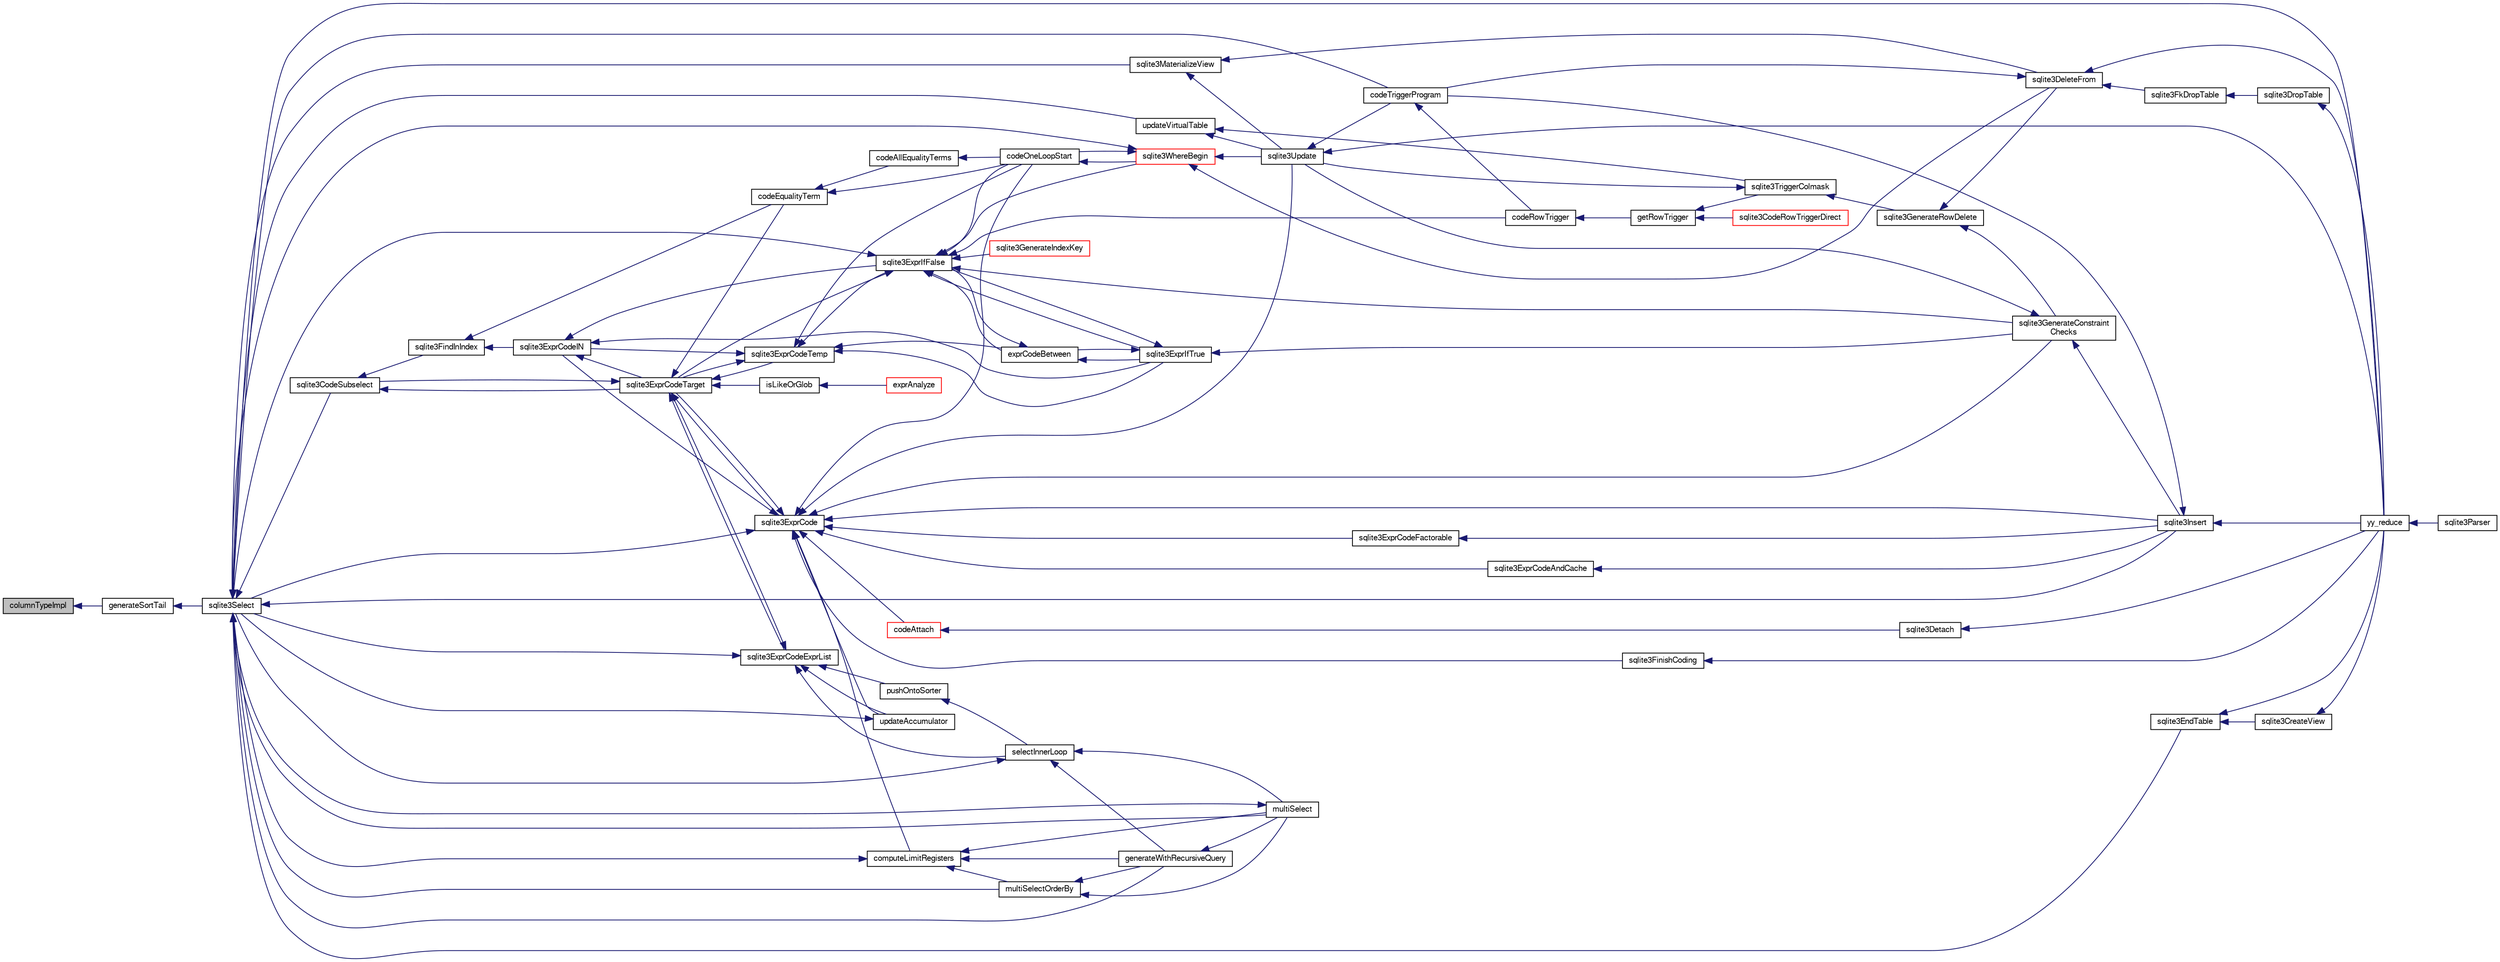 digraph "columnTypeImpl"
{
  edge [fontname="FreeSans",fontsize="10",labelfontname="FreeSans",labelfontsize="10"];
  node [fontname="FreeSans",fontsize="10",shape=record];
  rankdir="LR";
  Node60073 [label="columnTypeImpl",height=0.2,width=0.4,color="black", fillcolor="grey75", style="filled", fontcolor="black"];
  Node60073 -> Node60074 [dir="back",color="midnightblue",fontsize="10",style="solid",fontname="FreeSans"];
  Node60074 [label="generateSortTail",height=0.2,width=0.4,color="black", fillcolor="white", style="filled",URL="$sqlite3_8c.html#a765aecda0868f07068f466b0ad2a103e"];
  Node60074 -> Node60075 [dir="back",color="midnightblue",fontsize="10",style="solid",fontname="FreeSans"];
  Node60075 [label="sqlite3Select",height=0.2,width=0.4,color="black", fillcolor="white", style="filled",URL="$sqlite3_8c.html#a2465ee8c956209ba4b272477b7c21a45"];
  Node60075 -> Node60076 [dir="back",color="midnightblue",fontsize="10",style="solid",fontname="FreeSans"];
  Node60076 [label="sqlite3CodeSubselect",height=0.2,width=0.4,color="black", fillcolor="white", style="filled",URL="$sqlite3_8c.html#aa69b46d2204a1d1b110107a1be12ee0c"];
  Node60076 -> Node60077 [dir="back",color="midnightblue",fontsize="10",style="solid",fontname="FreeSans"];
  Node60077 [label="sqlite3FindInIndex",height=0.2,width=0.4,color="black", fillcolor="white", style="filled",URL="$sqlite3_8c.html#af7d8c56ab0231f44bb5f87b3fafeffb2"];
  Node60077 -> Node60078 [dir="back",color="midnightblue",fontsize="10",style="solid",fontname="FreeSans"];
  Node60078 [label="sqlite3ExprCodeIN",height=0.2,width=0.4,color="black", fillcolor="white", style="filled",URL="$sqlite3_8c.html#ad9cf4f5b5ffb90c24a4a0900c8626193"];
  Node60078 -> Node60079 [dir="back",color="midnightblue",fontsize="10",style="solid",fontname="FreeSans"];
  Node60079 [label="sqlite3ExprCodeTarget",height=0.2,width=0.4,color="black", fillcolor="white", style="filled",URL="$sqlite3_8c.html#a4f308397a0a3ed299ed31aaa1ae2a293"];
  Node60079 -> Node60076 [dir="back",color="midnightblue",fontsize="10",style="solid",fontname="FreeSans"];
  Node60079 -> Node60080 [dir="back",color="midnightblue",fontsize="10",style="solid",fontname="FreeSans"];
  Node60080 [label="sqlite3ExprCodeTemp",height=0.2,width=0.4,color="black", fillcolor="white", style="filled",URL="$sqlite3_8c.html#a3bc5c1ccb3c5851847e2aeb4a84ae1fc"];
  Node60080 -> Node60078 [dir="back",color="midnightblue",fontsize="10",style="solid",fontname="FreeSans"];
  Node60080 -> Node60079 [dir="back",color="midnightblue",fontsize="10",style="solid",fontname="FreeSans"];
  Node60080 -> Node60081 [dir="back",color="midnightblue",fontsize="10",style="solid",fontname="FreeSans"];
  Node60081 [label="exprCodeBetween",height=0.2,width=0.4,color="black", fillcolor="white", style="filled",URL="$sqlite3_8c.html#abd053493214542bca8f406f42145d173"];
  Node60081 -> Node60082 [dir="back",color="midnightblue",fontsize="10",style="solid",fontname="FreeSans"];
  Node60082 [label="sqlite3ExprIfTrue",height=0.2,width=0.4,color="black", fillcolor="white", style="filled",URL="$sqlite3_8c.html#ad93a55237c23e1b743ab1f59df1a1444"];
  Node60082 -> Node60081 [dir="back",color="midnightblue",fontsize="10",style="solid",fontname="FreeSans"];
  Node60082 -> Node60083 [dir="back",color="midnightblue",fontsize="10",style="solid",fontname="FreeSans"];
  Node60083 [label="sqlite3ExprIfFalse",height=0.2,width=0.4,color="black", fillcolor="white", style="filled",URL="$sqlite3_8c.html#af97ecccb5d56e321e118414b08f65b71"];
  Node60083 -> Node60079 [dir="back",color="midnightblue",fontsize="10",style="solid",fontname="FreeSans"];
  Node60083 -> Node60081 [dir="back",color="midnightblue",fontsize="10",style="solid",fontname="FreeSans"];
  Node60083 -> Node60082 [dir="back",color="midnightblue",fontsize="10",style="solid",fontname="FreeSans"];
  Node60083 -> Node60084 [dir="back",color="midnightblue",fontsize="10",style="solid",fontname="FreeSans"];
  Node60084 [label="sqlite3GenerateIndexKey",height=0.2,width=0.4,color="red", fillcolor="white", style="filled",URL="$sqlite3_8c.html#ab85ac93d5c5e6760f45f07897be7f272"];
  Node60083 -> Node60110 [dir="back",color="midnightblue",fontsize="10",style="solid",fontname="FreeSans"];
  Node60110 [label="sqlite3GenerateConstraint\lChecks",height=0.2,width=0.4,color="black", fillcolor="white", style="filled",URL="$sqlite3_8c.html#aef639c1e6a0c0a67ca6e7690ad931bd2"];
  Node60110 -> Node60108 [dir="back",color="midnightblue",fontsize="10",style="solid",fontname="FreeSans"];
  Node60108 [label="sqlite3Insert",height=0.2,width=0.4,color="black", fillcolor="white", style="filled",URL="$sqlite3_8c.html#a5b17c9c2000bae6bdff8e6be48d7dc2b"];
  Node60108 -> Node60101 [dir="back",color="midnightblue",fontsize="10",style="solid",fontname="FreeSans"];
  Node60101 [label="codeTriggerProgram",height=0.2,width=0.4,color="black", fillcolor="white", style="filled",URL="$sqlite3_8c.html#a120801f59d9281d201d2ff4b2606836e"];
  Node60101 -> Node60102 [dir="back",color="midnightblue",fontsize="10",style="solid",fontname="FreeSans"];
  Node60102 [label="codeRowTrigger",height=0.2,width=0.4,color="black", fillcolor="white", style="filled",URL="$sqlite3_8c.html#a463cea5aaaf388b560b206570a0022fc"];
  Node60102 -> Node60103 [dir="back",color="midnightblue",fontsize="10",style="solid",fontname="FreeSans"];
  Node60103 [label="getRowTrigger",height=0.2,width=0.4,color="black", fillcolor="white", style="filled",URL="$sqlite3_8c.html#a69626ef20b540d1a2b19cf56f3f45689"];
  Node60103 -> Node60104 [dir="back",color="midnightblue",fontsize="10",style="solid",fontname="FreeSans"];
  Node60104 [label="sqlite3CodeRowTriggerDirect",height=0.2,width=0.4,color="red", fillcolor="white", style="filled",URL="$sqlite3_8c.html#ad92829f9001bcf89a0299dad5a48acd4"];
  Node60103 -> Node60109 [dir="back",color="midnightblue",fontsize="10",style="solid",fontname="FreeSans"];
  Node60109 [label="sqlite3TriggerColmask",height=0.2,width=0.4,color="black", fillcolor="white", style="filled",URL="$sqlite3_8c.html#acace8e99e37ae5e84ea03c65e820c540"];
  Node60109 -> Node60097 [dir="back",color="midnightblue",fontsize="10",style="solid",fontname="FreeSans"];
  Node60097 [label="sqlite3GenerateRowDelete",height=0.2,width=0.4,color="black", fillcolor="white", style="filled",URL="$sqlite3_8c.html#a2c76cbf3027fc18fdbb8cb4cd96b77d9"];
  Node60097 -> Node60098 [dir="back",color="midnightblue",fontsize="10",style="solid",fontname="FreeSans"];
  Node60098 [label="sqlite3DeleteFrom",height=0.2,width=0.4,color="black", fillcolor="white", style="filled",URL="$sqlite3_8c.html#ab9b4b45349188b49eabb23f94608a091"];
  Node60098 -> Node60099 [dir="back",color="midnightblue",fontsize="10",style="solid",fontname="FreeSans"];
  Node60099 [label="sqlite3FkDropTable",height=0.2,width=0.4,color="black", fillcolor="white", style="filled",URL="$sqlite3_8c.html#a1218c6fc74e89152ceaa4760e82f5ef9"];
  Node60099 -> Node60100 [dir="back",color="midnightblue",fontsize="10",style="solid",fontname="FreeSans"];
  Node60100 [label="sqlite3DropTable",height=0.2,width=0.4,color="black", fillcolor="white", style="filled",URL="$sqlite3_8c.html#a5534f77364b5568783c0e50db3c9defb"];
  Node60100 -> Node60088 [dir="back",color="midnightblue",fontsize="10",style="solid",fontname="FreeSans"];
  Node60088 [label="yy_reduce",height=0.2,width=0.4,color="black", fillcolor="white", style="filled",URL="$sqlite3_8c.html#a7c419a9b25711c666a9a2449ef377f14"];
  Node60088 -> Node60089 [dir="back",color="midnightblue",fontsize="10",style="solid",fontname="FreeSans"];
  Node60089 [label="sqlite3Parser",height=0.2,width=0.4,color="black", fillcolor="white", style="filled",URL="$sqlite3_8c.html#a0327d71a5fabe0b6a343d78a2602e72a"];
  Node60098 -> Node60101 [dir="back",color="midnightblue",fontsize="10",style="solid",fontname="FreeSans"];
  Node60098 -> Node60088 [dir="back",color="midnightblue",fontsize="10",style="solid",fontname="FreeSans"];
  Node60097 -> Node60110 [dir="back",color="midnightblue",fontsize="10",style="solid",fontname="FreeSans"];
  Node60109 -> Node60106 [dir="back",color="midnightblue",fontsize="10",style="solid",fontname="FreeSans"];
  Node60106 [label="sqlite3Update",height=0.2,width=0.4,color="black", fillcolor="white", style="filled",URL="$sqlite3_8c.html#ac5aa67c46e8cc8174566fabe6809fafa"];
  Node60106 -> Node60101 [dir="back",color="midnightblue",fontsize="10",style="solid",fontname="FreeSans"];
  Node60106 -> Node60088 [dir="back",color="midnightblue",fontsize="10",style="solid",fontname="FreeSans"];
  Node60108 -> Node60088 [dir="back",color="midnightblue",fontsize="10",style="solid",fontname="FreeSans"];
  Node60110 -> Node60106 [dir="back",color="midnightblue",fontsize="10",style="solid",fontname="FreeSans"];
  Node60083 -> Node60075 [dir="back",color="midnightblue",fontsize="10",style="solid",fontname="FreeSans"];
  Node60083 -> Node60102 [dir="back",color="midnightblue",fontsize="10",style="solid",fontname="FreeSans"];
  Node60083 -> Node60116 [dir="back",color="midnightblue",fontsize="10",style="solid",fontname="FreeSans"];
  Node60116 [label="codeOneLoopStart",height=0.2,width=0.4,color="black", fillcolor="white", style="filled",URL="$sqlite3_8c.html#aa868875120b151c169cc79139ed6e008"];
  Node60116 -> Node60113 [dir="back",color="midnightblue",fontsize="10",style="solid",fontname="FreeSans"];
  Node60113 [label="sqlite3WhereBegin",height=0.2,width=0.4,color="red", fillcolor="white", style="filled",URL="$sqlite3_8c.html#acad049f5c9a96a8118cffd5e5ce89f7c"];
  Node60113 -> Node60098 [dir="back",color="midnightblue",fontsize="10",style="solid",fontname="FreeSans"];
  Node60113 -> Node60075 [dir="back",color="midnightblue",fontsize="10",style="solid",fontname="FreeSans"];
  Node60113 -> Node60106 [dir="back",color="midnightblue",fontsize="10",style="solid",fontname="FreeSans"];
  Node60113 -> Node60116 [dir="back",color="midnightblue",fontsize="10",style="solid",fontname="FreeSans"];
  Node60083 -> Node60113 [dir="back",color="midnightblue",fontsize="10",style="solid",fontname="FreeSans"];
  Node60082 -> Node60110 [dir="back",color="midnightblue",fontsize="10",style="solid",fontname="FreeSans"];
  Node60081 -> Node60083 [dir="back",color="midnightblue",fontsize="10",style="solid",fontname="FreeSans"];
  Node60080 -> Node60082 [dir="back",color="midnightblue",fontsize="10",style="solid",fontname="FreeSans"];
  Node60080 -> Node60083 [dir="back",color="midnightblue",fontsize="10",style="solid",fontname="FreeSans"];
  Node60080 -> Node60116 [dir="back",color="midnightblue",fontsize="10",style="solid",fontname="FreeSans"];
  Node60079 -> Node60117 [dir="back",color="midnightblue",fontsize="10",style="solid",fontname="FreeSans"];
  Node60117 [label="sqlite3ExprCode",height=0.2,width=0.4,color="black", fillcolor="white", style="filled",URL="$sqlite3_8c.html#a75f270fb0b111b86924cca4ea507b417"];
  Node60117 -> Node60078 [dir="back",color="midnightblue",fontsize="10",style="solid",fontname="FreeSans"];
  Node60117 -> Node60079 [dir="back",color="midnightblue",fontsize="10",style="solid",fontname="FreeSans"];
  Node60117 -> Node60118 [dir="back",color="midnightblue",fontsize="10",style="solid",fontname="FreeSans"];
  Node60118 [label="sqlite3ExprCodeFactorable",height=0.2,width=0.4,color="black", fillcolor="white", style="filled",URL="$sqlite3_8c.html#a843f7fd58eec5a683c1fd8435fcd1e84"];
  Node60118 -> Node60108 [dir="back",color="midnightblue",fontsize="10",style="solid",fontname="FreeSans"];
  Node60117 -> Node60119 [dir="back",color="midnightblue",fontsize="10",style="solid",fontname="FreeSans"];
  Node60119 [label="sqlite3ExprCodeAndCache",height=0.2,width=0.4,color="black", fillcolor="white", style="filled",URL="$sqlite3_8c.html#ae3e46527d9b7fc9cb9236d21a5e6b1d8"];
  Node60119 -> Node60108 [dir="back",color="midnightblue",fontsize="10",style="solid",fontname="FreeSans"];
  Node60117 -> Node60120 [dir="back",color="midnightblue",fontsize="10",style="solid",fontname="FreeSans"];
  Node60120 [label="codeAttach",height=0.2,width=0.4,color="red", fillcolor="white", style="filled",URL="$sqlite3_8c.html#ade4e9e30d828a19c191fdcb098676d5b"];
  Node60120 -> Node60121 [dir="back",color="midnightblue",fontsize="10",style="solid",fontname="FreeSans"];
  Node60121 [label="sqlite3Detach",height=0.2,width=0.4,color="black", fillcolor="white", style="filled",URL="$sqlite3_8c.html#ab1a5a0b01c7560aef5e0b8603a68747d"];
  Node60121 -> Node60088 [dir="back",color="midnightblue",fontsize="10",style="solid",fontname="FreeSans"];
  Node60117 -> Node60123 [dir="back",color="midnightblue",fontsize="10",style="solid",fontname="FreeSans"];
  Node60123 [label="sqlite3FinishCoding",height=0.2,width=0.4,color="black", fillcolor="white", style="filled",URL="$sqlite3_8c.html#a651bc5b446c276c092705856d995b278"];
  Node60123 -> Node60088 [dir="back",color="midnightblue",fontsize="10",style="solid",fontname="FreeSans"];
  Node60117 -> Node60108 [dir="back",color="midnightblue",fontsize="10",style="solid",fontname="FreeSans"];
  Node60117 -> Node60110 [dir="back",color="midnightblue",fontsize="10",style="solid",fontname="FreeSans"];
  Node60117 -> Node60124 [dir="back",color="midnightblue",fontsize="10",style="solid",fontname="FreeSans"];
  Node60124 [label="computeLimitRegisters",height=0.2,width=0.4,color="black", fillcolor="white", style="filled",URL="$sqlite3_8c.html#ae9d37055e4905929b6f6cda5461e2f37"];
  Node60124 -> Node60125 [dir="back",color="midnightblue",fontsize="10",style="solid",fontname="FreeSans"];
  Node60125 [label="generateWithRecursiveQuery",height=0.2,width=0.4,color="black", fillcolor="white", style="filled",URL="$sqlite3_8c.html#ade2c3663fa9c3b9676507984b9483942"];
  Node60125 -> Node60126 [dir="back",color="midnightblue",fontsize="10",style="solid",fontname="FreeSans"];
  Node60126 [label="multiSelect",height=0.2,width=0.4,color="black", fillcolor="white", style="filled",URL="$sqlite3_8c.html#a6456c61f3d9b2389738753cedfa24fa7"];
  Node60126 -> Node60075 [dir="back",color="midnightblue",fontsize="10",style="solid",fontname="FreeSans"];
  Node60124 -> Node60126 [dir="back",color="midnightblue",fontsize="10",style="solid",fontname="FreeSans"];
  Node60124 -> Node60127 [dir="back",color="midnightblue",fontsize="10",style="solid",fontname="FreeSans"];
  Node60127 [label="multiSelectOrderBy",height=0.2,width=0.4,color="black", fillcolor="white", style="filled",URL="$sqlite3_8c.html#afcdb8488c6f4dfdadaf9f04bca35b808"];
  Node60127 -> Node60125 [dir="back",color="midnightblue",fontsize="10",style="solid",fontname="FreeSans"];
  Node60127 -> Node60126 [dir="back",color="midnightblue",fontsize="10",style="solid",fontname="FreeSans"];
  Node60124 -> Node60075 [dir="back",color="midnightblue",fontsize="10",style="solid",fontname="FreeSans"];
  Node60117 -> Node60128 [dir="back",color="midnightblue",fontsize="10",style="solid",fontname="FreeSans"];
  Node60128 [label="updateAccumulator",height=0.2,width=0.4,color="black", fillcolor="white", style="filled",URL="$sqlite3_8c.html#a1681660dd3ecd50c8727d6e56a537bd9"];
  Node60128 -> Node60075 [dir="back",color="midnightblue",fontsize="10",style="solid",fontname="FreeSans"];
  Node60117 -> Node60075 [dir="back",color="midnightblue",fontsize="10",style="solid",fontname="FreeSans"];
  Node60117 -> Node60106 [dir="back",color="midnightblue",fontsize="10",style="solid",fontname="FreeSans"];
  Node60117 -> Node60116 [dir="back",color="midnightblue",fontsize="10",style="solid",fontname="FreeSans"];
  Node60079 -> Node60129 [dir="back",color="midnightblue",fontsize="10",style="solid",fontname="FreeSans"];
  Node60129 [label="sqlite3ExprCodeExprList",height=0.2,width=0.4,color="black", fillcolor="white", style="filled",URL="$sqlite3_8c.html#a05b2b3dc3de7565de24eb3a2ff4e9566"];
  Node60129 -> Node60079 [dir="back",color="midnightblue",fontsize="10",style="solid",fontname="FreeSans"];
  Node60129 -> Node60130 [dir="back",color="midnightblue",fontsize="10",style="solid",fontname="FreeSans"];
  Node60130 [label="pushOntoSorter",height=0.2,width=0.4,color="black", fillcolor="white", style="filled",URL="$sqlite3_8c.html#a4555397beb584a386e7739cf022a6651"];
  Node60130 -> Node60131 [dir="back",color="midnightblue",fontsize="10",style="solid",fontname="FreeSans"];
  Node60131 [label="selectInnerLoop",height=0.2,width=0.4,color="black", fillcolor="white", style="filled",URL="$sqlite3_8c.html#ababe0933661ebe67eb0e6074bb1fd411"];
  Node60131 -> Node60125 [dir="back",color="midnightblue",fontsize="10",style="solid",fontname="FreeSans"];
  Node60131 -> Node60126 [dir="back",color="midnightblue",fontsize="10",style="solid",fontname="FreeSans"];
  Node60131 -> Node60075 [dir="back",color="midnightblue",fontsize="10",style="solid",fontname="FreeSans"];
  Node60129 -> Node60131 [dir="back",color="midnightblue",fontsize="10",style="solid",fontname="FreeSans"];
  Node60129 -> Node60128 [dir="back",color="midnightblue",fontsize="10",style="solid",fontname="FreeSans"];
  Node60129 -> Node60075 [dir="back",color="midnightblue",fontsize="10",style="solid",fontname="FreeSans"];
  Node60079 -> Node60132 [dir="back",color="midnightblue",fontsize="10",style="solid",fontname="FreeSans"];
  Node60132 [label="isLikeOrGlob",height=0.2,width=0.4,color="black", fillcolor="white", style="filled",URL="$sqlite3_8c.html#a6c38e495198bf8976f68d1a6ebd74a50"];
  Node60132 -> Node60133 [dir="back",color="midnightblue",fontsize="10",style="solid",fontname="FreeSans"];
  Node60133 [label="exprAnalyze",height=0.2,width=0.4,color="red", fillcolor="white", style="filled",URL="$sqlite3_8c.html#acb10e48c9a4184a4edd9bfd5b14ad0b7"];
  Node60079 -> Node60141 [dir="back",color="midnightblue",fontsize="10",style="solid",fontname="FreeSans"];
  Node60141 [label="codeEqualityTerm",height=0.2,width=0.4,color="black", fillcolor="white", style="filled",URL="$sqlite3_8c.html#ad88a57073f031452c9843e97f15acc47"];
  Node60141 -> Node60142 [dir="back",color="midnightblue",fontsize="10",style="solid",fontname="FreeSans"];
  Node60142 [label="codeAllEqualityTerms",height=0.2,width=0.4,color="black", fillcolor="white", style="filled",URL="$sqlite3_8c.html#a3095598b812500a4efe41bf17cd49381"];
  Node60142 -> Node60116 [dir="back",color="midnightblue",fontsize="10",style="solid",fontname="FreeSans"];
  Node60141 -> Node60116 [dir="back",color="midnightblue",fontsize="10",style="solid",fontname="FreeSans"];
  Node60078 -> Node60082 [dir="back",color="midnightblue",fontsize="10",style="solid",fontname="FreeSans"];
  Node60078 -> Node60083 [dir="back",color="midnightblue",fontsize="10",style="solid",fontname="FreeSans"];
  Node60077 -> Node60141 [dir="back",color="midnightblue",fontsize="10",style="solid",fontname="FreeSans"];
  Node60076 -> Node60079 [dir="back",color="midnightblue",fontsize="10",style="solid",fontname="FreeSans"];
  Node60075 -> Node60091 [dir="back",color="midnightblue",fontsize="10",style="solid",fontname="FreeSans"];
  Node60091 [label="sqlite3EndTable",height=0.2,width=0.4,color="black", fillcolor="white", style="filled",URL="$sqlite3_8c.html#a7b5f2c66c0f0b6f819d970ca389768b0"];
  Node60091 -> Node60092 [dir="back",color="midnightblue",fontsize="10",style="solid",fontname="FreeSans"];
  Node60092 [label="sqlite3CreateView",height=0.2,width=0.4,color="black", fillcolor="white", style="filled",URL="$sqlite3_8c.html#a9d85cb00ff71dee5cd9a019503a6982e"];
  Node60092 -> Node60088 [dir="back",color="midnightblue",fontsize="10",style="solid",fontname="FreeSans"];
  Node60091 -> Node60088 [dir="back",color="midnightblue",fontsize="10",style="solid",fontname="FreeSans"];
  Node60075 -> Node60143 [dir="back",color="midnightblue",fontsize="10",style="solid",fontname="FreeSans"];
  Node60143 [label="sqlite3MaterializeView",height=0.2,width=0.4,color="black", fillcolor="white", style="filled",URL="$sqlite3_8c.html#a4557984b0b75f998fb0c3f231c9b1def"];
  Node60143 -> Node60098 [dir="back",color="midnightblue",fontsize="10",style="solid",fontname="FreeSans"];
  Node60143 -> Node60106 [dir="back",color="midnightblue",fontsize="10",style="solid",fontname="FreeSans"];
  Node60075 -> Node60108 [dir="back",color="midnightblue",fontsize="10",style="solid",fontname="FreeSans"];
  Node60075 -> Node60125 [dir="back",color="midnightblue",fontsize="10",style="solid",fontname="FreeSans"];
  Node60075 -> Node60126 [dir="back",color="midnightblue",fontsize="10",style="solid",fontname="FreeSans"];
  Node60075 -> Node60127 [dir="back",color="midnightblue",fontsize="10",style="solid",fontname="FreeSans"];
  Node60075 -> Node60101 [dir="back",color="midnightblue",fontsize="10",style="solid",fontname="FreeSans"];
  Node60075 -> Node60144 [dir="back",color="midnightblue",fontsize="10",style="solid",fontname="FreeSans"];
  Node60144 [label="updateVirtualTable",height=0.2,width=0.4,color="black", fillcolor="white", style="filled",URL="$sqlite3_8c.html#a740220531db9293c39a2cdd7da3f74e1"];
  Node60144 -> Node60109 [dir="back",color="midnightblue",fontsize="10",style="solid",fontname="FreeSans"];
  Node60144 -> Node60106 [dir="back",color="midnightblue",fontsize="10",style="solid",fontname="FreeSans"];
  Node60075 -> Node60088 [dir="back",color="midnightblue",fontsize="10",style="solid",fontname="FreeSans"];
}

